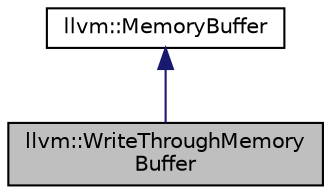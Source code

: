 digraph "llvm::WriteThroughMemoryBuffer"
{
 // LATEX_PDF_SIZE
  bgcolor="transparent";
  edge [fontname="Helvetica",fontsize="10",labelfontname="Helvetica",labelfontsize="10"];
  node [fontname="Helvetica",fontsize="10",shape="box"];
  Node1 [label="llvm::WriteThroughMemory\lBuffer",height=0.2,width=0.4,color="black", fillcolor="grey75", style="filled", fontcolor="black",tooltip="This class is an extension of MemoryBuffer, which allows write access to the underlying contents and ..."];
  Node2 -> Node1 [dir="back",color="midnightblue",fontsize="10",style="solid",fontname="Helvetica"];
  Node2 [label="llvm::MemoryBuffer",height=0.2,width=0.4,color="black",URL="$classllvm_1_1MemoryBuffer.html",tooltip="This interface provides simple read-only access to a block of memory, and provides simple methods for..."];
}
